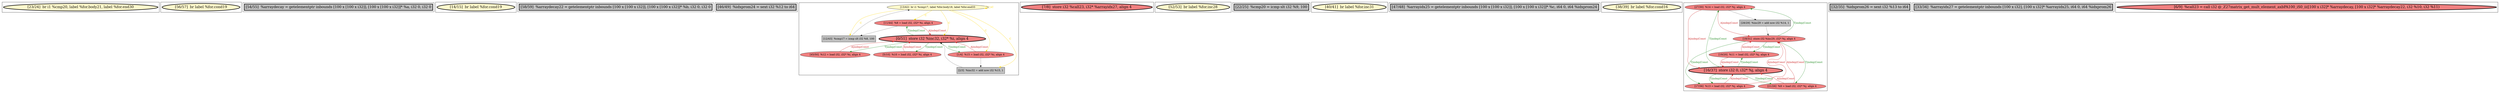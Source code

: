 
digraph G {





subgraph cluster16 {


node1952 [penwidth=3.0,fontsize=20,fillcolor=lemonchiffon,label="[23/24]  br i1 %cmp20, label %for.body21, label %for.end30",shape=ellipse,style=filled ]



}

subgraph cluster4 {


node1927 [penwidth=3.0,fontsize=20,fillcolor=lemonchiffon,label="[56/57]  br label %for.cond19",shape=ellipse,style=filled ]



}

subgraph cluster3 {


node1926 [penwidth=3.0,fontsize=20,fillcolor=grey,label="[54/55]  %arraydecay = getelementptr inbounds [100 x [100 x i32]], [100 x [100 x i32]]* %a, i32 0, i32 0",shape=rectangle,style=filled ]



}

subgraph cluster2 {


node1925 [penwidth=3.0,fontsize=20,fillcolor=lemonchiffon,label="[14/15]  br label %for.cond19",shape=ellipse,style=filled ]



}

subgraph cluster1 {


node1924 [penwidth=3.0,fontsize=20,fillcolor=grey,label="[58/59]  %arraydecay22 = getelementptr inbounds [100 x [100 x i32]], [100 x [100 x i32]]* %b, i32 0, i32 0",shape=rectangle,style=filled ]



}

subgraph cluster12 {


node1948 [penwidth=3.0,fontsize=20,fillcolor=grey,label="[46/49]  %idxprom24 = sext i32 %12 to i64",shape=rectangle,style=filled ]



}

subgraph cluster5 {


node1935 [fillcolor=lemonchiffon,label="[13/42]  br i1 %cmp17, label %for.body18, label %for.end33",shape=ellipse,style=filled ]
node1934 [fillcolor=grey,label="[12/43]  %cmp17 = icmp slt i32 %8, 100",shape=rectangle,style=filled ]
node1932 [fillcolor=lightcoral,label="[11/44]  %8 = load i32, i32* %i, align 4",shape=ellipse,style=filled ]
node1930 [fillcolor=lightcoral,label="[1/4]  %15 = load i32, i32* %i, align 4",shape=ellipse,style=filled ]
node1931 [fillcolor=lightcoral,label="[45/50]  %12 = load i32, i32* %i, align 4",shape=ellipse,style=filled ]
node1929 [fillcolor=lightcoral,label="[5/10]  %10 = load i32, i32* %i, align 4",shape=ellipse,style=filled ]
node1928 [fillcolor=grey,label="[2/3]  %inc32 = add nsw i32 %15, 1",shape=rectangle,style=filled ]
node1933 [penwidth=3.0,fontsize=20,fillcolor=lightcoral,label="[0/51]  store i32 %inc32, i32* %i, align 4",shape=ellipse,style=filled ]

node1935->node1928 [style=solid,color=gold,label="C",penwidth=1.0,fontcolor=gold ]
node1930->node1933 [style=solid,color=firebrick3,label="A|indep|Const",penwidth=1.0,fontcolor=firebrick3 ]
node1928->node1933 [style=solid,color=black,label="",penwidth=0.5,fontcolor=black ]
node1932->node1933 [style=solid,color=firebrick3,label="A|indep|Const",penwidth=1.0,fontcolor=firebrick3 ]
node1933->node1930 [style=solid,color=forestgreen,label="T|indep|Const",penwidth=1.0,fontcolor=forestgreen ]
node1933->node1931 [style=solid,color=forestgreen,label="T|indep|Const",penwidth=1.0,fontcolor=forestgreen ]
node1935->node1932 [style=solid,color=gold,label="C",penwidth=1.0,fontcolor=gold ]
node1934->node1935 [style=solid,color=black,label="",penwidth=0.5,fontcolor=black ]
node1935->node1935 [style=solid,color=gold,label="C",penwidth=1.0,fontcolor=gold ]
node1933->node1929 [style=solid,color=forestgreen,label="T|indep|Const",penwidth=1.0,fontcolor=forestgreen ]
node1930->node1928 [style=solid,color=black,label="",penwidth=0.5,fontcolor=black ]
node1933->node1932 [style=solid,color=forestgreen,label="T|indep|Const",penwidth=1.0,fontcolor=forestgreen ]
node1931->node1933 [style=solid,color=firebrick3,label="A|indep|Const",penwidth=1.0,fontcolor=firebrick3 ]
node1935->node1930 [style=solid,color=gold,label="C",penwidth=1.0,fontcolor=gold ]
node1935->node1933 [style=solid,color=gold,label="C",penwidth=1.0,fontcolor=gold ]
node1929->node1933 [style=solid,color=firebrick3,label="A|indep|Const",penwidth=1.0,fontcolor=firebrick3 ]
node1932->node1934 [style=solid,color=black,label="",penwidth=0.5,fontcolor=black ]
node1935->node1934 [style=solid,color=gold,label="C",penwidth=1.0,fontcolor=gold ]


}

subgraph cluster0 {


node1923 [penwidth=3.0,fontsize=20,fillcolor=lightcoral,label="[7/8]  store i32 %call23, i32* %arrayidx27, align 4",shape=ellipse,style=filled ]



}

subgraph cluster6 {


node1936 [penwidth=3.0,fontsize=20,fillcolor=lemonchiffon,label="[52/53]  br label %for.inc28",shape=ellipse,style=filled ]



}

subgraph cluster14 {


node1950 [penwidth=3.0,fontsize=20,fillcolor=grey,label="[22/25]  %cmp20 = icmp slt i32 %9, 100",shape=rectangle,style=filled ]



}

subgraph cluster7 {


node1937 [penwidth=3.0,fontsize=20,fillcolor=lemonchiffon,label="[40/41]  br label %for.inc31",shape=ellipse,style=filled ]



}

subgraph cluster8 {


node1938 [penwidth=3.0,fontsize=20,fillcolor=grey,label="[47/48]  %arrayidx25 = getelementptr inbounds [100 x [100 x i32]], [100 x [100 x i32]]* %c, i64 0, i64 %idxprom24",shape=rectangle,style=filled ]



}

subgraph cluster9 {


node1939 [penwidth=3.0,fontsize=20,fillcolor=lemonchiffon,label="[38/39]  br label %for.cond16",shape=ellipse,style=filled ]



}

subgraph cluster10 {


node1946 [fillcolor=lightcoral,label="[27/30]  %14 = load i32, i32* %j, align 4",shape=ellipse,style=filled ]
node1943 [fillcolor=lightcoral,label="[18/31]  store i32 %inc29, i32* %j, align 4",shape=ellipse,style=filled ]
node1941 [fillcolor=lightcoral,label="[17/36]  %13 = load i32, i32* %j, align 4",shape=ellipse,style=filled ]
node1944 [fillcolor=lightcoral,label="[21/26]  %9 = load i32, i32* %j, align 4",shape=ellipse,style=filled ]
node1940 [fillcolor=lightcoral,label="[19/20]  %11 = load i32, i32* %j, align 4",shape=ellipse,style=filled ]
node1942 [penwidth=3.0,fontsize=20,fillcolor=lightcoral,label="[16/37]  store i32 0, i32* %j, align 4",shape=ellipse,style=filled ]
node1945 [fillcolor=grey,label="[28/29]  %inc29 = add nsw i32 %14, 1",shape=rectangle,style=filled ]

node1945->node1943 [style=solid,color=black,label="",penwidth=0.5,fontcolor=black ]
node1946->node1945 [style=solid,color=black,label="",penwidth=0.5,fontcolor=black ]
node1942->node1940 [style=solid,color=forestgreen,label="T|indep|Const",penwidth=1.0,fontcolor=forestgreen ]
node1942->node1944 [style=solid,color=forestgreen,label="T|indep|Const",penwidth=1.0,fontcolor=forestgreen ]
node1944->node1943 [style=solid,color=firebrick3,label="A|indep|Const",penwidth=1.0,fontcolor=firebrick3 ]
node1941->node1943 [style=solid,color=firebrick3,label="A|indep|Const",penwidth=1.0,fontcolor=firebrick3 ]
node1940->node1942 [style=solid,color=firebrick3,label="A|indep|Const",penwidth=1.0,fontcolor=firebrick3 ]
node1941->node1942 [style=solid,color=firebrick3,label="A|indep|Const",penwidth=1.0,fontcolor=firebrick3 ]
node1946->node1942 [style=solid,color=firebrick3,label="A|indep|Const",penwidth=1.0,fontcolor=firebrick3 ]
node1943->node1944 [style=solid,color=forestgreen,label="T|indep|Const",penwidth=1.0,fontcolor=forestgreen ]
node1943->node1941 [style=solid,color=forestgreen,label="T|indep|Const",penwidth=1.0,fontcolor=forestgreen ]
node1946->node1943 [style=solid,color=firebrick3,label="A|indep|Const",penwidth=1.0,fontcolor=firebrick3 ]
node1943->node1946 [style=solid,color=forestgreen,label="T|indep|Const",penwidth=1.0,fontcolor=forestgreen ]
node1942->node1941 [style=solid,color=forestgreen,label="T|indep|Const",penwidth=1.0,fontcolor=forestgreen ]
node1940->node1943 [style=solid,color=firebrick3,label="A|indep|Const",penwidth=1.0,fontcolor=firebrick3 ]
node1943->node1940 [style=solid,color=forestgreen,label="T|indep|Const",penwidth=1.0,fontcolor=forestgreen ]
node1942->node1946 [style=solid,color=forestgreen,label="T|indep|Const",penwidth=1.0,fontcolor=forestgreen ]
node1944->node1942 [style=solid,color=firebrick3,label="A|indep|Const",penwidth=1.0,fontcolor=firebrick3 ]


}

subgraph cluster11 {


node1947 [penwidth=3.0,fontsize=20,fillcolor=grey,label="[32/35]  %idxprom26 = sext i32 %13 to i64",shape=rectangle,style=filled ]



}

subgraph cluster13 {


node1949 [penwidth=3.0,fontsize=20,fillcolor=grey,label="[33/34]  %arrayidx27 = getelementptr inbounds [100 x i32], [100 x i32]* %arrayidx25, i64 0, i64 %idxprom26",shape=rectangle,style=filled ]



}

subgraph cluster15 {


node1951 [penwidth=3.0,fontsize=20,fillcolor=lightcoral,label="[6/9]  %call23 = call i32 @_Z27matrix_get_mult_element_axbPA100_iS0_ii([100 x i32]* %arraydecay, [100 x i32]* %arraydecay22, i32 %10, i32 %11)",shape=ellipse,style=filled ]



}

}
